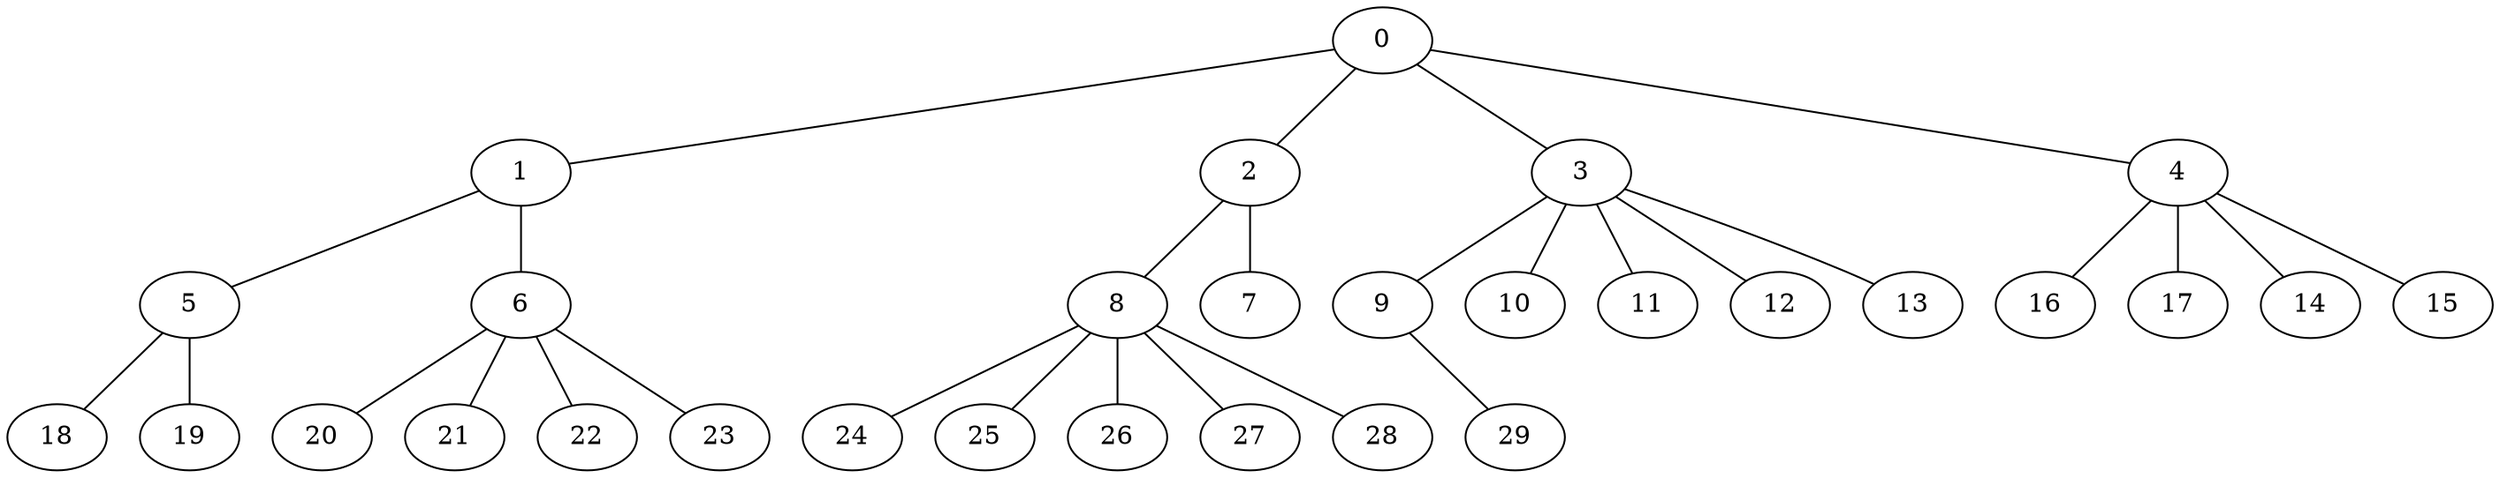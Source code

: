 
graph graphname {
    0 -- 1
0 -- 2
0 -- 3
0 -- 4
1 -- 5
1 -- 6
2 -- 8
2 -- 7
3 -- 9
3 -- 10
3 -- 11
3 -- 12
3 -- 13
4 -- 16
4 -- 17
4 -- 14
4 -- 15
5 -- 18
5 -- 19
6 -- 20
6 -- 21
6 -- 22
6 -- 23
8 -- 24
8 -- 25
8 -- 26
8 -- 27
8 -- 28
9 -- 29

}
